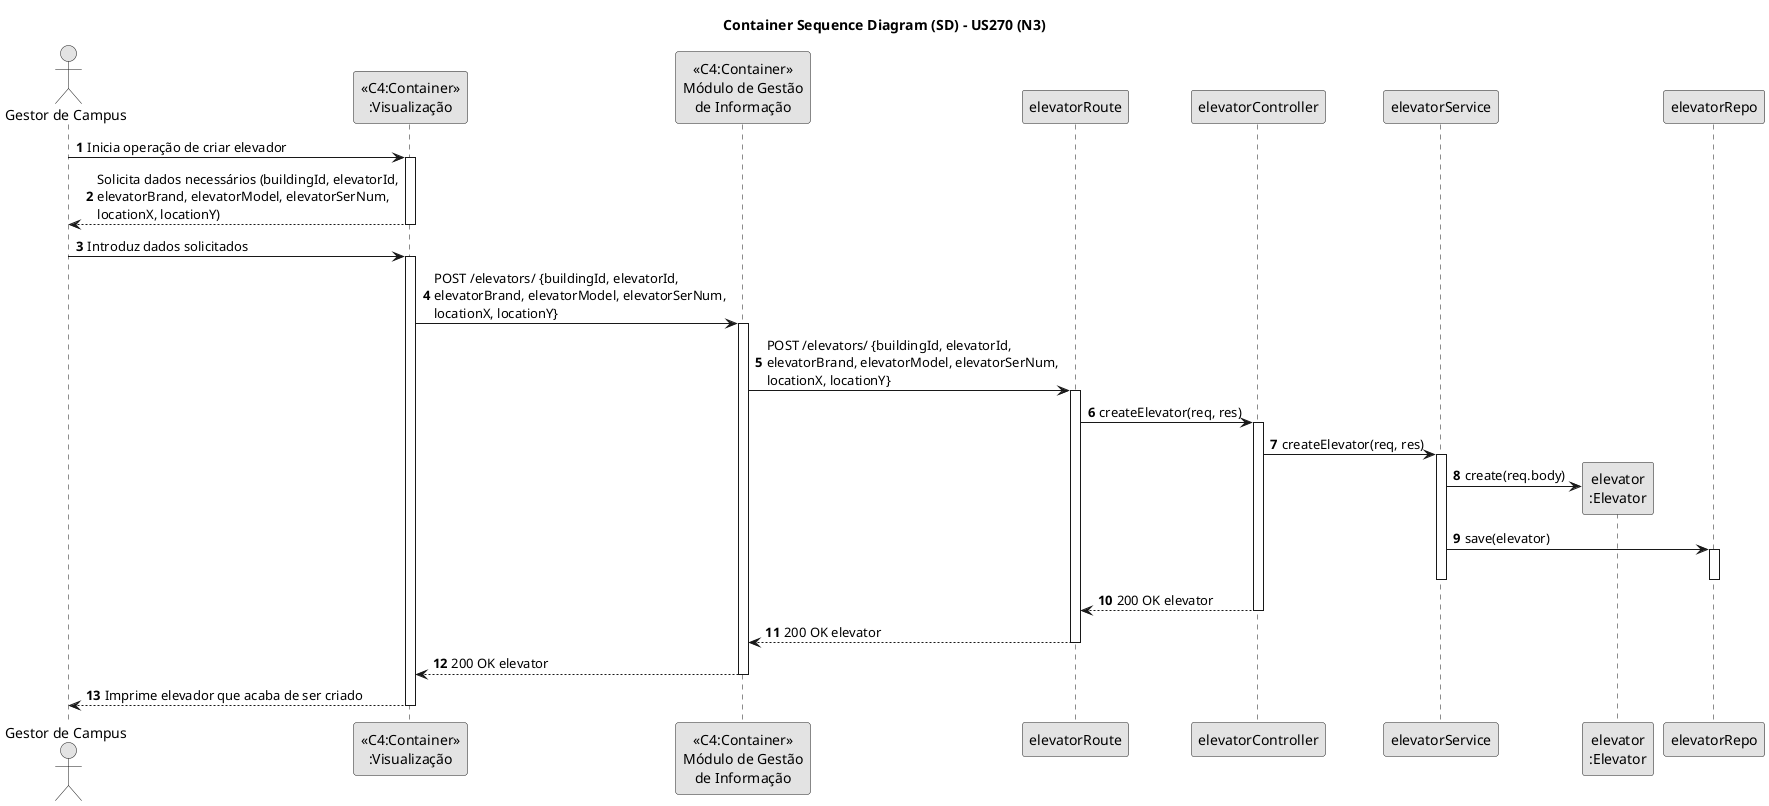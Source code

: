 @startuml
skinparam monochrome true
skinparam packageStyle rectangle
skinparam shadowing false

title Container Sequence Diagram (SD) - US270 (N3)

autonumber

actor "Gestor de Campus"

"Gestor de Campus" -> "<<C4:Container>>\n:Visualização": Inicia operação de criar elevador
activate "<<C4:Container>>\n:Visualização"
"<<C4:Container>>\n:Visualização" --> "Gestor de Campus": Solicita dados necessários (buildingId, elevatorId,\nelevatorBrand, elevatorModel, elevatorSerNum,\nlocationX, locationY)
deactivate "<<C4:Container>>\n:Visualização"

"Gestor de Campus" -> "<<C4:Container>>\n:Visualização": Introduz dados solicitados
activate "<<C4:Container>>\n:Visualização"
"<<C4:Container>>\n:Visualização" -> "<<C4:Container>>\nMódulo de Gestão\nde Informação": POST /elevators/ {buildingId, elevatorId,\nelevatorBrand, elevatorModel, elevatorSerNum,\nlocationX, locationY}

activate "<<C4:Container>>\nMódulo de Gestão\nde Informação"
"<<C4:Container>>\nMódulo de Gestão\nde Informação" -> elevatorRoute: POST /elevators/ {buildingId, elevatorId,\nelevatorBrand, elevatorModel, elevatorSerNum,\nlocationX, locationY}
activate elevatorRoute
elevatorRoute -> elevatorController: createElevator(req, res)
activate elevatorController
elevatorController -> elevatorService: createElevator(req, res)
activate elevatorService
elevatorService -> "elevator\n:Elevator"**: create(req.body)
elevatorService -> elevatorRepo: save(elevator)
activate elevatorRepo
deactivate elevatorRepo
deactivate elevatorService
elevatorController --> elevatorRoute : 200 OK elevator
deactivate elevatorController
elevatorRoute --> "<<C4:Container>>\nMódulo de Gestão\nde Informação" : 200 OK elevator
deactivate elevatorRoute
"<<C4:Container>>\nMódulo de Gestão\nde Informação" --> "<<C4:Container>>\n:Visualização": 200 OK elevator
deactivate "<<C4:Container>>\nMódulo de Gestão\nde Informação"
"Gestor de Campus" <-- "<<C4:Container>>\n:Visualização": Imprime elevador que acaba de ser criado
deactivate "<<C4:Container>>\n:Visualização"

@enduml